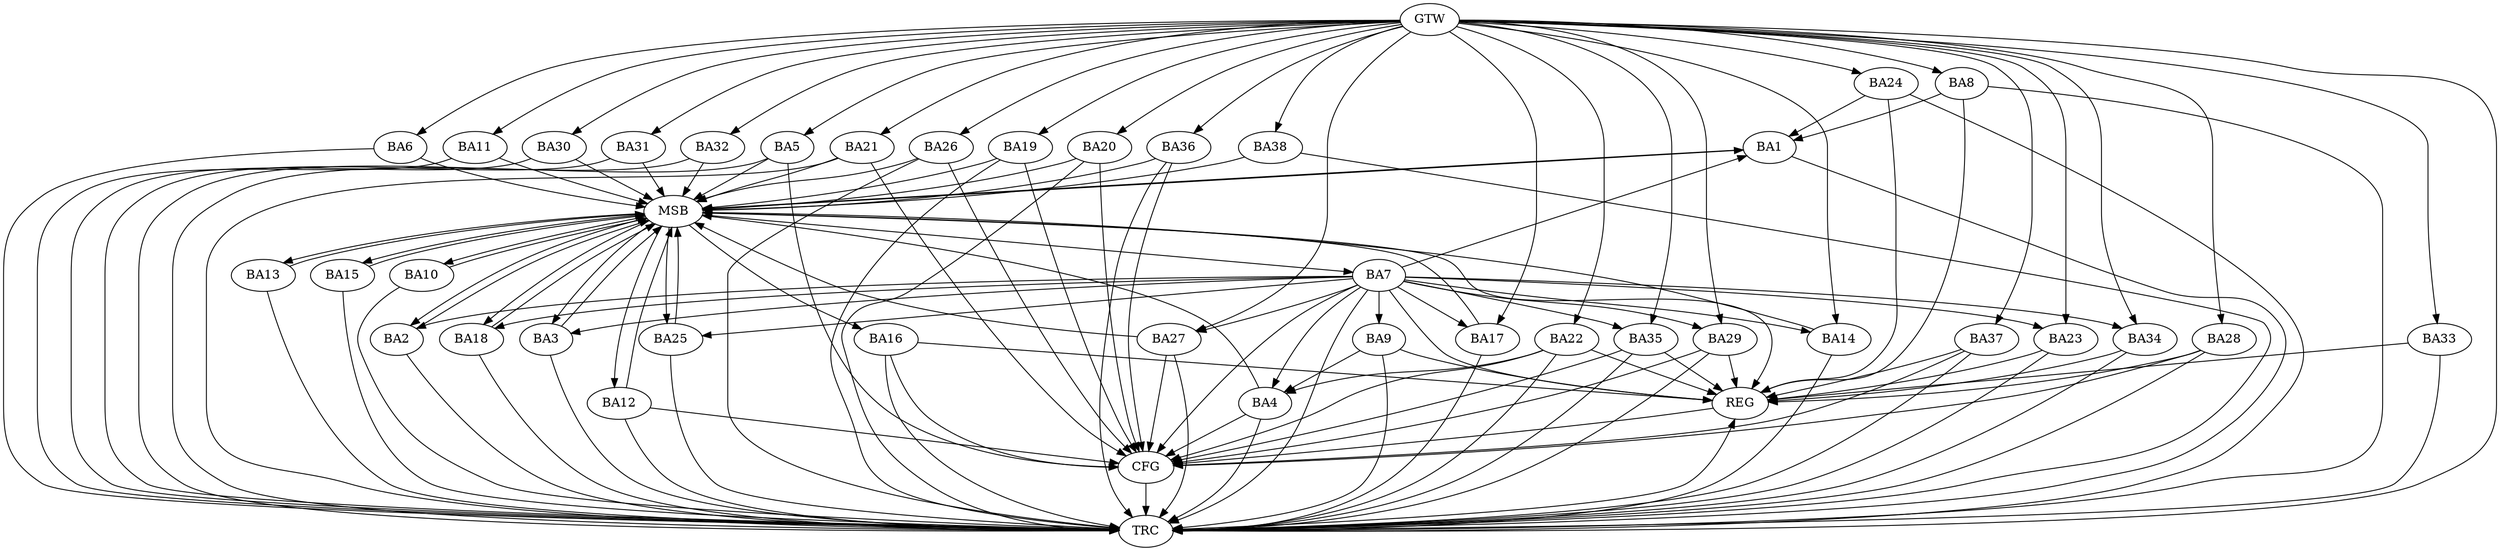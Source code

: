 strict digraph G {
  BA1 [ label="BA1" ];
  BA2 [ label="BA2" ];
  BA3 [ label="BA3" ];
  BA4 [ label="BA4" ];
  BA5 [ label="BA5" ];
  BA6 [ label="BA6" ];
  BA7 [ label="BA7" ];
  BA8 [ label="BA8" ];
  BA9 [ label="BA9" ];
  BA10 [ label="BA10" ];
  BA11 [ label="BA11" ];
  BA12 [ label="BA12" ];
  BA13 [ label="BA13" ];
  BA14 [ label="BA14" ];
  BA15 [ label="BA15" ];
  BA16 [ label="BA16" ];
  BA17 [ label="BA17" ];
  BA18 [ label="BA18" ];
  BA19 [ label="BA19" ];
  BA20 [ label="BA20" ];
  BA21 [ label="BA21" ];
  BA22 [ label="BA22" ];
  BA23 [ label="BA23" ];
  BA24 [ label="BA24" ];
  BA25 [ label="BA25" ];
  BA26 [ label="BA26" ];
  BA27 [ label="BA27" ];
  BA28 [ label="BA28" ];
  BA29 [ label="BA29" ];
  BA30 [ label="BA30" ];
  BA31 [ label="BA31" ];
  BA32 [ label="BA32" ];
  BA33 [ label="BA33" ];
  BA34 [ label="BA34" ];
  BA35 [ label="BA35" ];
  BA36 [ label="BA36" ];
  BA37 [ label="BA37" ];
  BA38 [ label="BA38" ];
  GTW [ label="GTW" ];
  REG [ label="REG" ];
  MSB [ label="MSB" ];
  CFG [ label="CFG" ];
  TRC [ label="TRC" ];
  BA7 -> BA1;
  BA8 -> BA1;
  BA9 -> BA4;
  BA22 -> BA4;
  BA24 -> BA1;
  GTW -> BA5;
  GTW -> BA6;
  GTW -> BA8;
  GTW -> BA11;
  GTW -> BA14;
  GTW -> BA17;
  GTW -> BA19;
  GTW -> BA20;
  GTW -> BA21;
  GTW -> BA22;
  GTW -> BA23;
  GTW -> BA24;
  GTW -> BA26;
  GTW -> BA27;
  GTW -> BA28;
  GTW -> BA29;
  GTW -> BA30;
  GTW -> BA31;
  GTW -> BA32;
  GTW -> BA33;
  GTW -> BA34;
  GTW -> BA35;
  GTW -> BA36;
  GTW -> BA37;
  GTW -> BA38;
  BA7 -> REG;
  BA8 -> REG;
  BA9 -> REG;
  BA16 -> REG;
  BA22 -> REG;
  BA23 -> REG;
  BA24 -> REG;
  BA28 -> REG;
  BA29 -> REG;
  BA33 -> REG;
  BA34 -> REG;
  BA35 -> REG;
  BA37 -> REG;
  BA1 -> MSB;
  MSB -> BA2;
  MSB -> REG;
  BA2 -> MSB;
  MSB -> BA1;
  BA3 -> MSB;
  BA4 -> MSB;
  MSB -> BA3;
  BA5 -> MSB;
  BA6 -> MSB;
  BA10 -> MSB;
  BA11 -> MSB;
  BA12 -> MSB;
  BA13 -> MSB;
  MSB -> BA12;
  BA14 -> MSB;
  BA15 -> MSB;
  MSB -> BA13;
  BA17 -> MSB;
  MSB -> BA16;
  BA18 -> MSB;
  MSB -> BA15;
  BA19 -> MSB;
  MSB -> BA7;
  BA20 -> MSB;
  BA21 -> MSB;
  BA25 -> MSB;
  MSB -> BA18;
  BA26 -> MSB;
  MSB -> BA25;
  BA27 -> MSB;
  BA30 -> MSB;
  BA31 -> MSB;
  BA32 -> MSB;
  BA36 -> MSB;
  BA38 -> MSB;
  MSB -> BA10;
  BA26 -> CFG;
  BA16 -> CFG;
  BA5 -> CFG;
  BA12 -> CFG;
  BA4 -> CFG;
  BA36 -> CFG;
  BA28 -> CFG;
  BA27 -> CFG;
  BA20 -> CFG;
  BA37 -> CFG;
  BA22 -> CFG;
  BA29 -> CFG;
  BA19 -> CFG;
  BA21 -> CFG;
  BA7 -> CFG;
  BA35 -> CFG;
  REG -> CFG;
  BA1 -> TRC;
  BA2 -> TRC;
  BA3 -> TRC;
  BA4 -> TRC;
  BA5 -> TRC;
  BA6 -> TRC;
  BA7 -> TRC;
  BA8 -> TRC;
  BA9 -> TRC;
  BA10 -> TRC;
  BA11 -> TRC;
  BA12 -> TRC;
  BA13 -> TRC;
  BA14 -> TRC;
  BA15 -> TRC;
  BA16 -> TRC;
  BA17 -> TRC;
  BA18 -> TRC;
  BA19 -> TRC;
  BA20 -> TRC;
  BA21 -> TRC;
  BA22 -> TRC;
  BA23 -> TRC;
  BA24 -> TRC;
  BA25 -> TRC;
  BA26 -> TRC;
  BA27 -> TRC;
  BA28 -> TRC;
  BA29 -> TRC;
  BA30 -> TRC;
  BA31 -> TRC;
  BA32 -> TRC;
  BA33 -> TRC;
  BA34 -> TRC;
  BA35 -> TRC;
  BA36 -> TRC;
  BA37 -> TRC;
  BA38 -> TRC;
  GTW -> TRC;
  CFG -> TRC;
  TRC -> REG;
  BA7 -> BA29;
  BA7 -> BA14;
  BA7 -> BA25;
  BA7 -> BA18;
  BA7 -> BA3;
  BA7 -> BA35;
  BA7 -> BA17;
  BA7 -> BA4;
  BA7 -> BA27;
  BA7 -> BA9;
  BA7 -> BA2;
  BA7 -> BA23;
  BA7 -> BA34;
}
